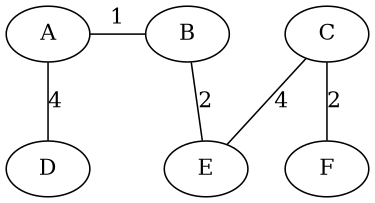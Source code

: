 graph G {
  size="2.5,1.5";

  {rank = same; A B C }
  {rank = same; D E F }

  A -- B [label="1"];
  A -- D [label="4"];
  B -- E [label="2"];
  B -- C [style=invis];
  C -- E [label="4"];
  C -- F [label="2"];
  
}